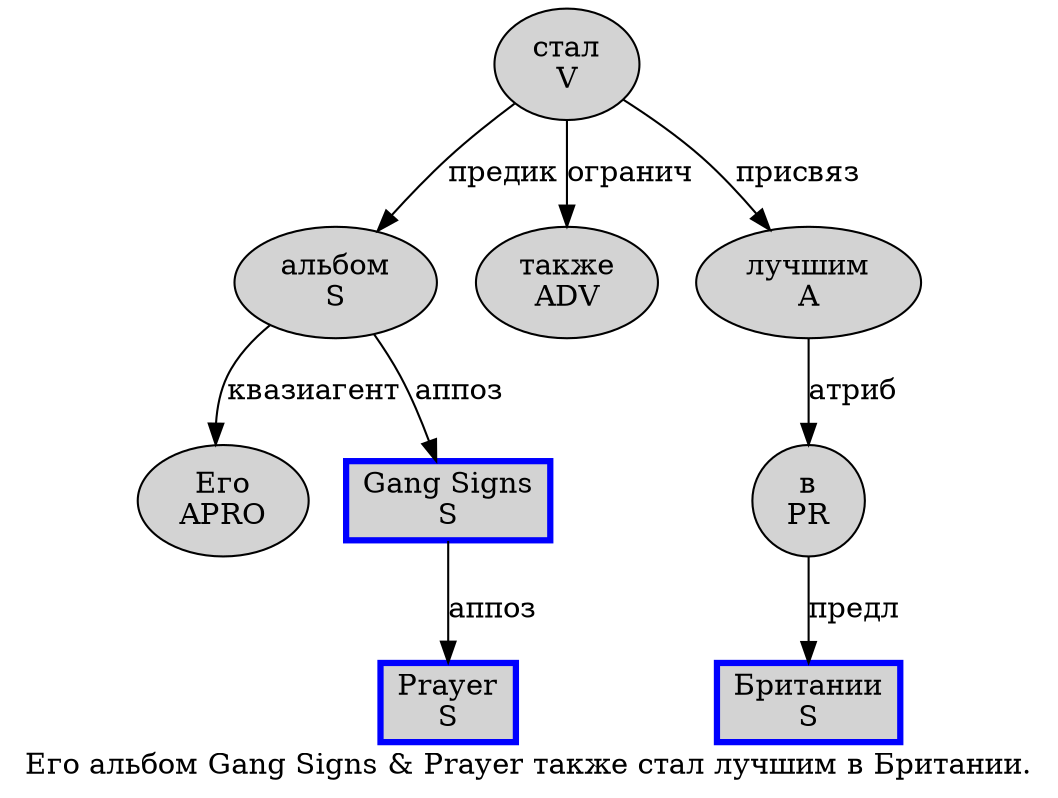 digraph SENTENCE_529 {
	graph [label="Его альбом Gang Signs & Prayer также стал лучшим в Британии."]
	node [style=filled]
		0 [label="Его
APRO" color="" fillcolor=lightgray penwidth=1 shape=ellipse]
		1 [label="альбом
S" color="" fillcolor=lightgray penwidth=1 shape=ellipse]
		2 [label="Gang Signs
S" color=blue fillcolor=lightgray penwidth=3 shape=box]
		4 [label="Prayer
S" color=blue fillcolor=lightgray penwidth=3 shape=box]
		5 [label="также
ADV" color="" fillcolor=lightgray penwidth=1 shape=ellipse]
		6 [label="стал
V" color="" fillcolor=lightgray penwidth=1 shape=ellipse]
		7 [label="лучшим
A" color="" fillcolor=lightgray penwidth=1 shape=ellipse]
		8 [label="в
PR" color="" fillcolor=lightgray penwidth=1 shape=ellipse]
		9 [label="Британии
S" color=blue fillcolor=lightgray penwidth=3 shape=box]
			1 -> 0 [label="квазиагент"]
			1 -> 2 [label="аппоз"]
			6 -> 1 [label="предик"]
			6 -> 5 [label="огранич"]
			6 -> 7 [label="присвяз"]
			8 -> 9 [label="предл"]
			7 -> 8 [label="атриб"]
			2 -> 4 [label="аппоз"]
}